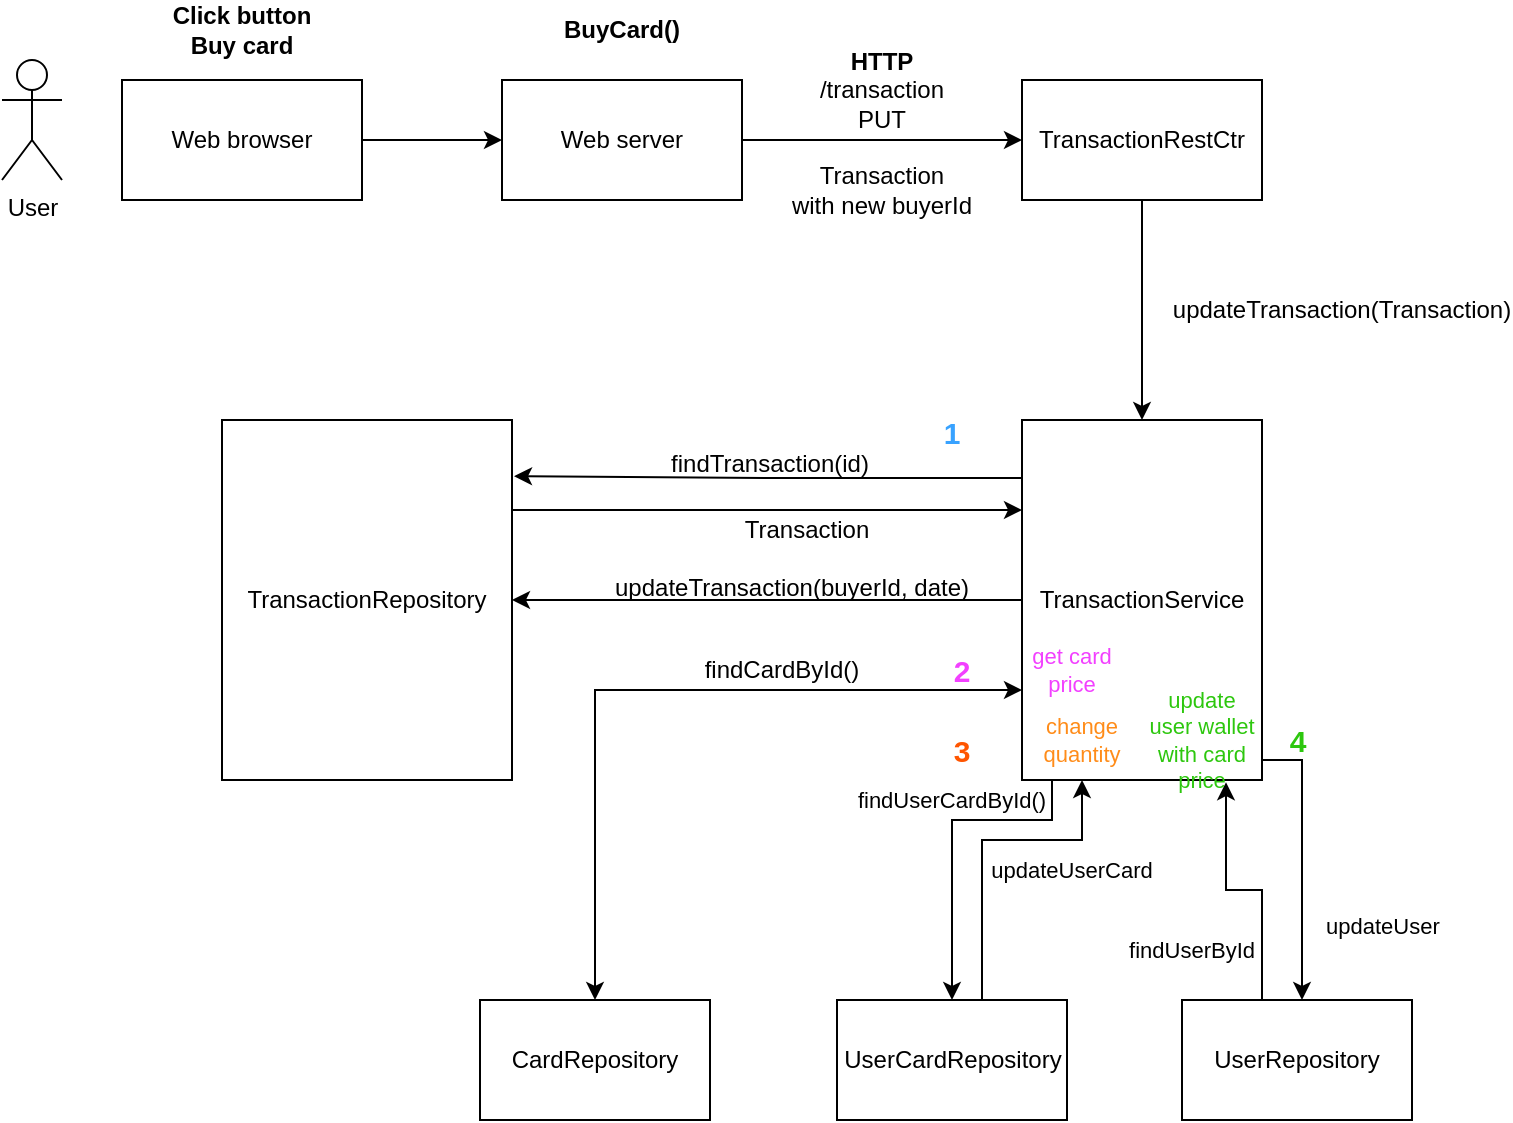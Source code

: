 <mxfile version="18.1.2" type="device"><diagram id="ClbolAPPNpKhfVFiCnHY" name="Page-1"><mxGraphModel dx="1102" dy="600" grid="1" gridSize="10" guides="1" tooltips="1" connect="1" arrows="1" fold="1" page="1" pageScale="1" pageWidth="827" pageHeight="1169" math="0" shadow="0"><root><mxCell id="0"/><mxCell id="1" parent="0"/><mxCell id="JrVzrNGEQVB5STZAMlwu-1" value="User" style="shape=umlActor;verticalLabelPosition=bottom;verticalAlign=top;html=1;outlineConnect=0;" vertex="1" parent="1"><mxGeometry x="60" y="100" width="30" height="60" as="geometry"/></mxCell><mxCell id="JrVzrNGEQVB5STZAMlwu-7" style="edgeStyle=orthogonalEdgeStyle;rounded=0;orthogonalLoop=1;jettySize=auto;html=1;entryX=0;entryY=0.5;entryDx=0;entryDy=0;" edge="1" parent="1" source="JrVzrNGEQVB5STZAMlwu-4" target="JrVzrNGEQVB5STZAMlwu-6"><mxGeometry relative="1" as="geometry"/></mxCell><mxCell id="JrVzrNGEQVB5STZAMlwu-4" value="Web browser" style="rounded=0;whiteSpace=wrap;html=1;" vertex="1" parent="1"><mxGeometry x="120" y="110" width="120" height="60" as="geometry"/></mxCell><mxCell id="JrVzrNGEQVB5STZAMlwu-5" value="Click button Buy card" style="text;html=1;strokeColor=none;fillColor=none;align=center;verticalAlign=middle;whiteSpace=wrap;rounded=0;fontStyle=1" vertex="1" parent="1"><mxGeometry x="135" y="70" width="90" height="30" as="geometry"/></mxCell><mxCell id="JrVzrNGEQVB5STZAMlwu-10" style="edgeStyle=orthogonalEdgeStyle;rounded=0;orthogonalLoop=1;jettySize=auto;html=1;entryX=0;entryY=0.5;entryDx=0;entryDy=0;" edge="1" parent="1" source="JrVzrNGEQVB5STZAMlwu-6" target="JrVzrNGEQVB5STZAMlwu-9"><mxGeometry relative="1" as="geometry"/></mxCell><mxCell id="JrVzrNGEQVB5STZAMlwu-6" value="Web server" style="rounded=0;whiteSpace=wrap;html=1;" vertex="1" parent="1"><mxGeometry x="310" y="110" width="120" height="60" as="geometry"/></mxCell><mxCell id="JrVzrNGEQVB5STZAMlwu-8" value="BuyCard()" style="text;html=1;strokeColor=none;fillColor=none;align=center;verticalAlign=middle;whiteSpace=wrap;rounded=0;fontStyle=1" vertex="1" parent="1"><mxGeometry x="340" y="70" width="60" height="30" as="geometry"/></mxCell><mxCell id="JrVzrNGEQVB5STZAMlwu-14" style="edgeStyle=orthogonalEdgeStyle;rounded=0;orthogonalLoop=1;jettySize=auto;html=1;entryX=0.5;entryY=0;entryDx=0;entryDy=0;" edge="1" parent="1" source="JrVzrNGEQVB5STZAMlwu-9" target="JrVzrNGEQVB5STZAMlwu-13"><mxGeometry relative="1" as="geometry"/></mxCell><mxCell id="JrVzrNGEQVB5STZAMlwu-9" value="TransactionRestCtr" style="rounded=0;whiteSpace=wrap;html=1;" vertex="1" parent="1"><mxGeometry x="570" y="110" width="120" height="60" as="geometry"/></mxCell><mxCell id="JrVzrNGEQVB5STZAMlwu-11" value="&lt;div&gt;&lt;b&gt;HTTP&lt;/b&gt;&lt;/div&gt;/transaction PUT" style="text;html=1;strokeColor=none;fillColor=none;align=center;verticalAlign=middle;whiteSpace=wrap;rounded=0;fontStyle=0" vertex="1" parent="1"><mxGeometry x="455" y="100" width="90" height="30" as="geometry"/></mxCell><mxCell id="JrVzrNGEQVB5STZAMlwu-12" value="&lt;div&gt;Transaction&lt;/div&gt;&lt;div&gt;with new buyerId&lt;br&gt;&lt;/div&gt;" style="text;html=1;strokeColor=none;fillColor=none;align=center;verticalAlign=middle;whiteSpace=wrap;rounded=0;" vertex="1" parent="1"><mxGeometry x="445" y="150" width="110" height="30" as="geometry"/></mxCell><mxCell id="JrVzrNGEQVB5STZAMlwu-17" style="edgeStyle=orthogonalEdgeStyle;rounded=0;orthogonalLoop=1;jettySize=auto;html=1;entryX=1.007;entryY=0.156;entryDx=0;entryDy=0;exitX=0.008;exitY=0.161;exitDx=0;exitDy=0;entryPerimeter=0;exitPerimeter=0;" edge="1" parent="1" source="JrVzrNGEQVB5STZAMlwu-13" target="JrVzrNGEQVB5STZAMlwu-16"><mxGeometry relative="1" as="geometry"/></mxCell><mxCell id="JrVzrNGEQVB5STZAMlwu-22" style="edgeStyle=orthogonalEdgeStyle;rounded=0;orthogonalLoop=1;jettySize=auto;html=1;" edge="1" parent="1" source="JrVzrNGEQVB5STZAMlwu-13" target="JrVzrNGEQVB5STZAMlwu-16"><mxGeometry relative="1" as="geometry"/></mxCell><mxCell id="JrVzrNGEQVB5STZAMlwu-46" style="edgeStyle=orthogonalEdgeStyle;rounded=0;orthogonalLoop=1;jettySize=auto;html=1;fontSize=11;fontColor=#F240FF;startArrow=none;startFill=0;endArrow=classic;endFill=1;exitX=1;exitY=0.75;exitDx=0;exitDy=0;" edge="1" parent="1" source="JrVzrNGEQVB5STZAMlwu-13" target="JrVzrNGEQVB5STZAMlwu-25"><mxGeometry relative="1" as="geometry"><Array as="points"><mxPoint x="690" y="450"/><mxPoint x="710" y="450"/></Array></mxGeometry></mxCell><mxCell id="JrVzrNGEQVB5STZAMlwu-13" value="TransactionService" style="rounded=0;whiteSpace=wrap;html=1;" vertex="1" parent="1"><mxGeometry x="570" y="280" width="120" height="180" as="geometry"/></mxCell><mxCell id="JrVzrNGEQVB5STZAMlwu-15" value="updateTransaction(Transaction)" style="text;html=1;strokeColor=none;fillColor=none;align=center;verticalAlign=middle;whiteSpace=wrap;rounded=0;" vertex="1" parent="1"><mxGeometry x="700" y="210" width="60" height="30" as="geometry"/></mxCell><mxCell id="JrVzrNGEQVB5STZAMlwu-20" style="edgeStyle=orthogonalEdgeStyle;rounded=0;orthogonalLoop=1;jettySize=auto;html=1;exitX=1;exitY=0.25;exitDx=0;exitDy=0;entryX=0;entryY=0.25;entryDx=0;entryDy=0;" edge="1" parent="1" source="JrVzrNGEQVB5STZAMlwu-16" target="JrVzrNGEQVB5STZAMlwu-13"><mxGeometry relative="1" as="geometry"/></mxCell><mxCell id="JrVzrNGEQVB5STZAMlwu-16" value="TransactionRepository" style="rounded=0;whiteSpace=wrap;html=1;" vertex="1" parent="1"><mxGeometry x="170" y="280" width="145" height="180" as="geometry"/></mxCell><mxCell id="JrVzrNGEQVB5STZAMlwu-19" value="findTransaction(id)" style="text;html=1;strokeColor=none;fillColor=none;align=center;verticalAlign=middle;whiteSpace=wrap;rounded=0;" vertex="1" parent="1"><mxGeometry x="414" y="287" width="60" height="30" as="geometry"/></mxCell><mxCell id="JrVzrNGEQVB5STZAMlwu-21" value="Transaction" style="text;html=1;strokeColor=none;fillColor=none;align=center;verticalAlign=middle;whiteSpace=wrap;rounded=0;" vertex="1" parent="1"><mxGeometry x="420" y="320" width="85" height="30" as="geometry"/></mxCell><mxCell id="JrVzrNGEQVB5STZAMlwu-23" value="updateTransaction(buyerId, date)" style="text;html=1;strokeColor=none;fillColor=none;align=center;verticalAlign=middle;whiteSpace=wrap;rounded=0;" vertex="1" parent="1"><mxGeometry x="355" y="349" width="200" height="30" as="geometry"/></mxCell><mxCell id="JrVzrNGEQVB5STZAMlwu-47" style="edgeStyle=orthogonalEdgeStyle;rounded=0;orthogonalLoop=1;jettySize=auto;html=1;exitX=0.25;exitY=0;exitDx=0;exitDy=0;entryX=0.85;entryY=1.006;entryDx=0;entryDy=0;entryPerimeter=0;fontSize=11;fontColor=#F240FF;startArrow=none;startFill=0;endArrow=classic;endFill=1;" edge="1" parent="1" source="JrVzrNGEQVB5STZAMlwu-25" target="JrVzrNGEQVB5STZAMlwu-13"><mxGeometry relative="1" as="geometry"><Array as="points"><mxPoint x="690" y="570"/><mxPoint x="690" y="515"/><mxPoint x="672" y="515"/></Array></mxGeometry></mxCell><mxCell id="JrVzrNGEQVB5STZAMlwu-25" value="UserRepository" style="rounded=0;whiteSpace=wrap;html=1;" vertex="1" parent="1"><mxGeometry x="650" y="570" width="115" height="60" as="geometry"/></mxCell><mxCell id="JrVzrNGEQVB5STZAMlwu-26" value="&lt;font style=&quot;font-size: 15px;&quot;&gt;&lt;b&gt;1&lt;/b&gt;&lt;/font&gt;" style="text;html=1;strokeColor=none;fillColor=none;align=center;verticalAlign=middle;whiteSpace=wrap;rounded=0;labelBorderColor=none;labelBackgroundColor=none;spacing=5;spacingTop=1;fontColor=#38A2FF;" vertex="1" parent="1"><mxGeometry x="505" y="270" width="60" height="30" as="geometry"/></mxCell><mxCell id="JrVzrNGEQVB5STZAMlwu-36" style="edgeStyle=orthogonalEdgeStyle;rounded=0;orthogonalLoop=1;jettySize=auto;html=1;fontSize=11;fontColor=#FF5500;startArrow=classic;startFill=1;endArrow=none;endFill=0;" edge="1" parent="1" source="JrVzrNGEQVB5STZAMlwu-27" target="JrVzrNGEQVB5STZAMlwu-13"><mxGeometry relative="1" as="geometry"><Array as="points"><mxPoint x="535" y="480"/><mxPoint x="585" y="480"/></Array></mxGeometry></mxCell><mxCell id="JrVzrNGEQVB5STZAMlwu-41" style="edgeStyle=orthogonalEdgeStyle;rounded=0;orthogonalLoop=1;jettySize=auto;html=1;exitX=0.75;exitY=0;exitDx=0;exitDy=0;fontSize=11;fontColor=#000000;startArrow=none;startFill=0;endArrow=classic;endFill=1;entryX=0.25;entryY=1;entryDx=0;entryDy=0;" edge="1" parent="1" source="JrVzrNGEQVB5STZAMlwu-27" target="JrVzrNGEQVB5STZAMlwu-13"><mxGeometry relative="1" as="geometry"><Array as="points"><mxPoint x="550" y="570"/><mxPoint x="550" y="490"/><mxPoint x="600" y="490"/></Array></mxGeometry></mxCell><mxCell id="JrVzrNGEQVB5STZAMlwu-27" value="UserCardRepository" style="rounded=0;whiteSpace=wrap;html=1;" vertex="1" parent="1"><mxGeometry x="477.5" y="570" width="115" height="60" as="geometry"/></mxCell><mxCell id="JrVzrNGEQVB5STZAMlwu-29" style="edgeStyle=orthogonalEdgeStyle;rounded=0;orthogonalLoop=1;jettySize=auto;html=1;entryX=0;entryY=0.75;entryDx=0;entryDy=0;fontSize=15;fontColor=#FF5500;startArrow=classic;startFill=1;" edge="1" parent="1" source="JrVzrNGEQVB5STZAMlwu-28" target="JrVzrNGEQVB5STZAMlwu-13"><mxGeometry relative="1" as="geometry"><Array as="points"><mxPoint x="357" y="415"/></Array></mxGeometry></mxCell><mxCell id="JrVzrNGEQVB5STZAMlwu-28" value="CardRepository" style="rounded=0;whiteSpace=wrap;html=1;" vertex="1" parent="1"><mxGeometry x="299" y="570" width="115" height="60" as="geometry"/></mxCell><mxCell id="JrVzrNGEQVB5STZAMlwu-30" value="&lt;b&gt;2&lt;/b&gt;" style="text;html=1;strokeColor=none;fillColor=none;align=center;verticalAlign=middle;whiteSpace=wrap;rounded=0;labelBackgroundColor=none;labelBorderColor=none;fontSize=15;fontColor=#F240FF;" vertex="1" parent="1"><mxGeometry x="510" y="390" width="60" height="30" as="geometry"/></mxCell><mxCell id="JrVzrNGEQVB5STZAMlwu-31" value="&lt;b&gt;3&lt;/b&gt;" style="text;html=1;strokeColor=none;fillColor=none;align=center;verticalAlign=middle;whiteSpace=wrap;rounded=0;labelBackgroundColor=none;labelBorderColor=none;fontSize=15;fontColor=#FF5500;" vertex="1" parent="1"><mxGeometry x="510" y="430" width="60" height="30" as="geometry"/></mxCell><mxCell id="JrVzrNGEQVB5STZAMlwu-32" value="&lt;b&gt;4&lt;/b&gt;" style="text;html=1;strokeColor=none;fillColor=none;align=center;verticalAlign=middle;whiteSpace=wrap;rounded=0;labelBackgroundColor=none;labelBorderColor=none;fontSize=15;fontColor=#2DC70E;" vertex="1" parent="1"><mxGeometry x="677.5" y="425" width="60" height="30" as="geometry"/></mxCell><mxCell id="JrVzrNGEQVB5STZAMlwu-34" value="findCardById()" style="text;html=1;strokeColor=none;fillColor=none;align=center;verticalAlign=middle;whiteSpace=wrap;rounded=0;" vertex="1" parent="1"><mxGeometry x="420" y="390" width="60" height="30" as="geometry"/></mxCell><mxCell id="JrVzrNGEQVB5STZAMlwu-37" value="findUserCardById()" style="text;html=1;strokeColor=none;fillColor=none;align=center;verticalAlign=middle;whiteSpace=wrap;rounded=0;labelBackgroundColor=none;labelBorderColor=none;fontSize=11;fontColor=#000000;" vertex="1" parent="1"><mxGeometry x="505" y="455" width="60" height="30" as="geometry"/></mxCell><mxCell id="JrVzrNGEQVB5STZAMlwu-42" value="change quantity" style="text;html=1;strokeColor=none;fillColor=none;align=center;verticalAlign=middle;whiteSpace=wrap;rounded=0;labelBackgroundColor=none;labelBorderColor=none;fontSize=11;fontColor=#FF8C19;" vertex="1" parent="1"><mxGeometry x="565" y="425" width="70" height="30" as="geometry"/></mxCell><mxCell id="JrVzrNGEQVB5STZAMlwu-43" value="updateUserCard" style="text;html=1;strokeColor=none;fillColor=none;align=center;verticalAlign=middle;whiteSpace=wrap;rounded=0;labelBackgroundColor=none;labelBorderColor=none;fontSize=11;fontColor=#000000;" vertex="1" parent="1"><mxGeometry x="565" y="490" width="60" height="30" as="geometry"/></mxCell><mxCell id="JrVzrNGEQVB5STZAMlwu-44" value="update user wallet with card price" style="text;html=1;strokeColor=none;fillColor=none;align=center;verticalAlign=middle;whiteSpace=wrap;rounded=0;labelBackgroundColor=none;labelBorderColor=none;fontSize=11;fontColor=#2DC70E;" vertex="1" parent="1"><mxGeometry x="630" y="425" width="60" height="30" as="geometry"/></mxCell><mxCell id="JrVzrNGEQVB5STZAMlwu-45" value="&lt;font color=&quot;#F240FF&quot;&gt;get card price&lt;br&gt;&lt;/font&gt;" style="text;html=1;strokeColor=none;fillColor=none;align=center;verticalAlign=middle;whiteSpace=wrap;rounded=0;labelBackgroundColor=none;labelBorderColor=none;fontSize=11;fontColor=#2DC70E;" vertex="1" parent="1"><mxGeometry x="565" y="390" width="60" height="30" as="geometry"/></mxCell><mxCell id="JrVzrNGEQVB5STZAMlwu-48" value="findUserById" style="text;html=1;strokeColor=none;fillColor=none;align=center;verticalAlign=middle;whiteSpace=wrap;rounded=0;labelBackgroundColor=none;labelBorderColor=none;fontSize=11;fontColor=#000000;" vertex="1" parent="1"><mxGeometry x="625" y="530" width="60" height="30" as="geometry"/></mxCell><mxCell id="JrVzrNGEQVB5STZAMlwu-49" value="updateUser" style="text;whiteSpace=wrap;html=1;fontSize=11;fontColor=#000000;" vertex="1" parent="1"><mxGeometry x="720" y="520" width="90" height="30" as="geometry"/></mxCell></root></mxGraphModel></diagram></mxfile>